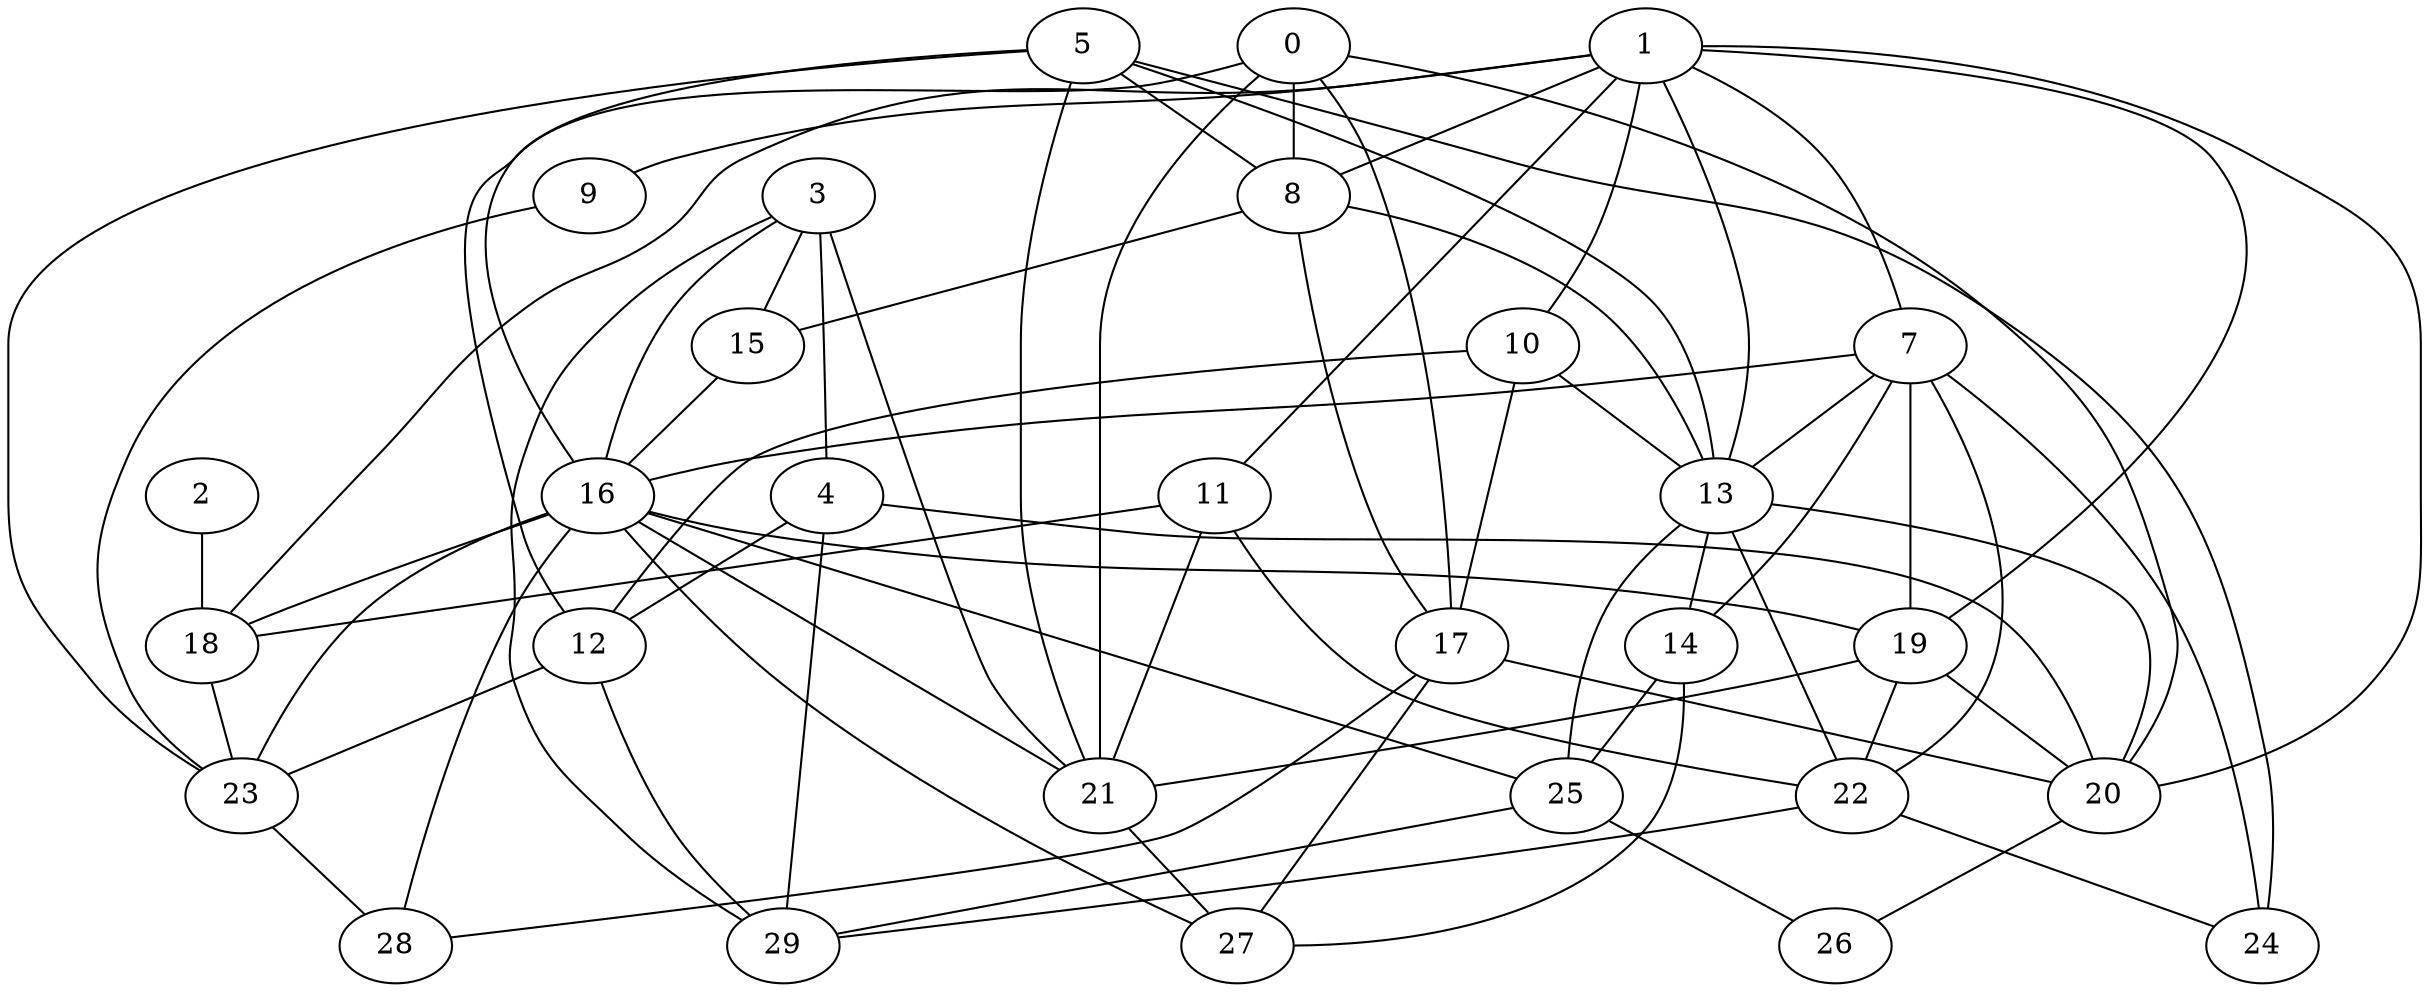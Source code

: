 graph {
    0 -- 8;
    0 -- 12;
    0 -- 17;
    0 -- 20;
    0 -- 21;
    1 -- 7;
    1 -- 8;
    1 -- 9;
    1 -- 10;
    1 -- 11;
    1 -- 13;
    1 -- 18;
    1 -- 19;
    1 -- 20;
    2 -- 18;
    3 -- 4;
    3 -- 15;
    3 -- 16;
    3 -- 21;
    3 -- 29;
    4 -- 12;
    4 -- 20;
    4 -- 29;
    5 -- 8;
    5 -- 13;
    5 -- 16;
    5 -- 21;
    5 -- 23;
    5 -- 24;
    7 -- 13;
    7 -- 14;
    7 -- 16;
    7 -- 19;
    7 -- 22;
    7 -- 24;
    8 -- 13;
    8 -- 15;
    8 -- 17;
    9 -- 23;
    10 -- 12;
    10 -- 13;
    10 -- 17;
    11 -- 18;
    11 -- 21;
    11 -- 22;
    12 -- 23;
    12 -- 29;
    13 -- 14;
    13 -- 20;
    13 -- 22;
    13 -- 25;
    14 -- 25;
    14 -- 27;
    15 -- 16;
    16 -- 18;
    16 -- 19;
    16 -- 21;
    16 -- 23;
    16 -- 25;
    16 -- 27;
    16 -- 28;
    17 -- 20;
    17 -- 27;
    17 -- 28;
    18 -- 23;
    19 -- 20;
    19 -- 21;
    19 -- 22;
    20 -- 26;
    21 -- 27;
    22 -- 24;
    22 -- 29;
    23 -- 28;
    25 -- 26;
    25 -- 29;
}